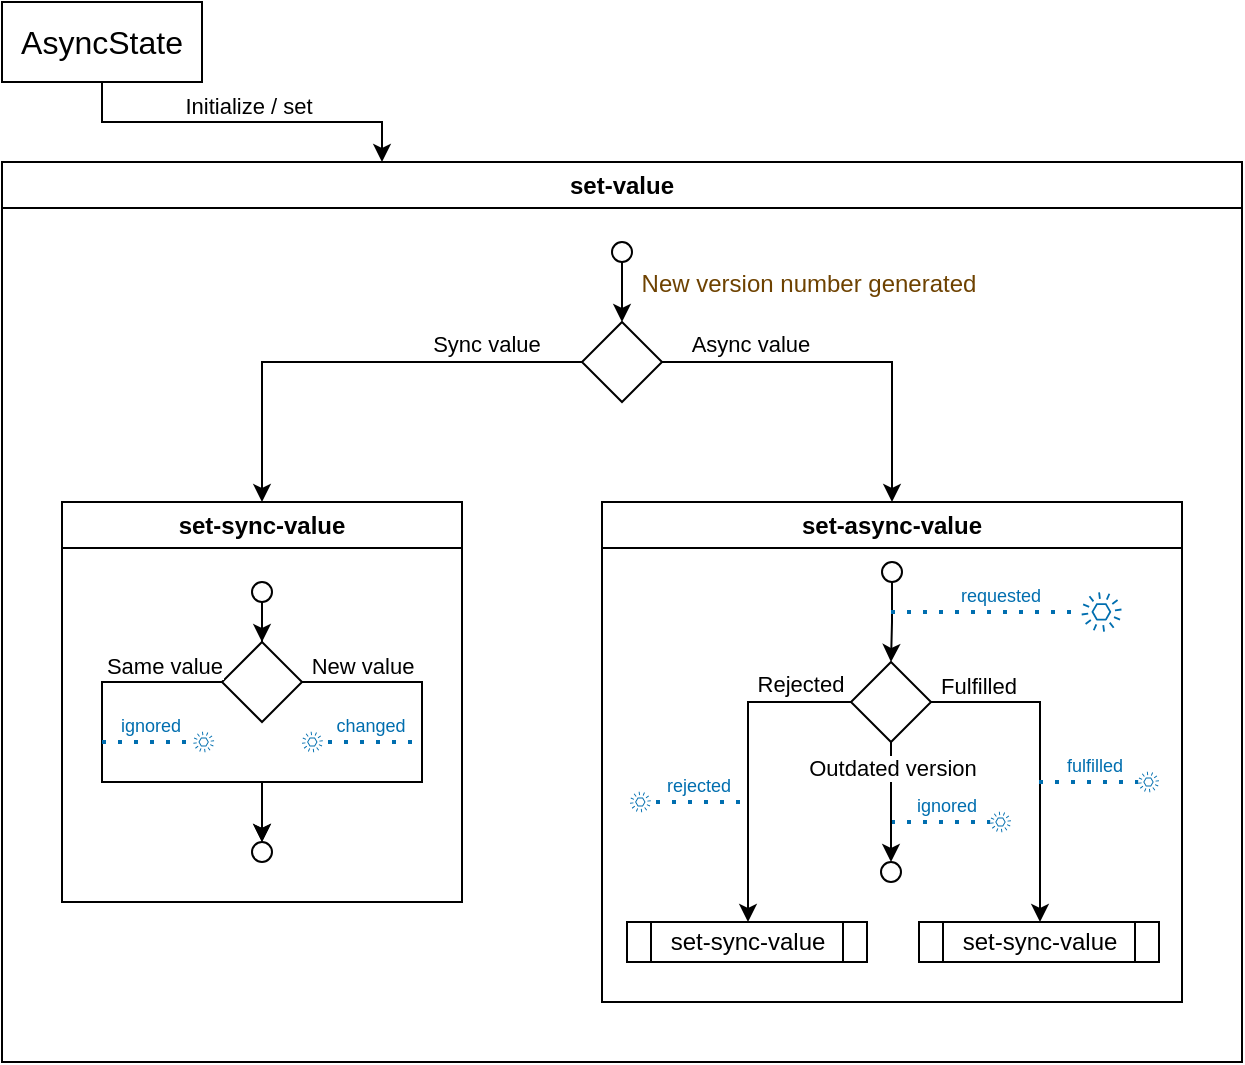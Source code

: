 <mxfile version="22.1.11" type="device">
  <diagram name="Page-1" id="P_WMuwW-bm0NDDUtsW0p">
    <mxGraphModel dx="637" dy="392" grid="1" gridSize="10" guides="1" tooltips="1" connect="1" arrows="1" fold="1" page="1" pageScale="1" pageWidth="827" pageHeight="1169" math="0" shadow="0">
      <root>
        <mxCell id="0" />
        <mxCell id="1" parent="0" />
        <mxCell id="S6YeSbWo2WpchioyTpwH-97" style="edgeStyle=orthogonalEdgeStyle;rounded=0;orthogonalLoop=1;jettySize=auto;html=1;" edge="1" parent="1" source="S6YeSbWo2WpchioyTpwH-1" target="S6YeSbWo2WpchioyTpwH-2">
          <mxGeometry relative="1" as="geometry">
            <mxPoint x="240" y="60" as="targetPoint" />
            <Array as="points">
              <mxPoint x="90" y="100" />
              <mxPoint x="230" y="100" />
            </Array>
          </mxGeometry>
        </mxCell>
        <mxCell id="S6YeSbWo2WpchioyTpwH-98" value="Initialize / set" style="edgeLabel;html=1;align=center;verticalAlign=middle;resizable=0;points=[];" vertex="1" connectable="0" parent="S6YeSbWo2WpchioyTpwH-97">
          <mxGeometry x="-0.331" y="3" relative="1" as="geometry">
            <mxPoint x="33" y="-5" as="offset" />
          </mxGeometry>
        </mxCell>
        <mxCell id="S6YeSbWo2WpchioyTpwH-1" value="AsyncState" style="rounded=0;whiteSpace=wrap;html=1;fontSize=16;" vertex="1" parent="1">
          <mxGeometry x="40" y="40" width="100" height="40" as="geometry" />
        </mxCell>
        <mxCell id="S6YeSbWo2WpchioyTpwH-2" value="set-value" style="swimlane;whiteSpace=wrap;html=1;" vertex="1" parent="1">
          <mxGeometry x="40" y="120" width="620" height="450" as="geometry" />
        </mxCell>
        <mxCell id="S6YeSbWo2WpchioyTpwH-42" style="edgeStyle=orthogonalEdgeStyle;rounded=0;orthogonalLoop=1;jettySize=auto;html=1;" edge="1" parent="S6YeSbWo2WpchioyTpwH-2" source="S6YeSbWo2WpchioyTpwH-3" target="S6YeSbWo2WpchioyTpwH-40">
          <mxGeometry relative="1" as="geometry" />
        </mxCell>
        <mxCell id="S6YeSbWo2WpchioyTpwH-3" value="" style="ellipse;whiteSpace=wrap;html=1;aspect=fixed;" vertex="1" parent="S6YeSbWo2WpchioyTpwH-2">
          <mxGeometry x="305" y="40" width="10" height="10" as="geometry" />
        </mxCell>
        <mxCell id="S6YeSbWo2WpchioyTpwH-7" value="set-sync-value" style="swimlane;whiteSpace=wrap;html=1;" vertex="1" parent="S6YeSbWo2WpchioyTpwH-2">
          <mxGeometry x="30" y="170" width="200" height="200" as="geometry">
            <mxRectangle x="40" y="370" width="120" height="30" as="alternateBounds" />
          </mxGeometry>
        </mxCell>
        <mxCell id="S6YeSbWo2WpchioyTpwH-9" style="edgeStyle=orthogonalEdgeStyle;rounded=0;orthogonalLoop=1;jettySize=auto;html=1;" edge="1" parent="S6YeSbWo2WpchioyTpwH-7" source="S6YeSbWo2WpchioyTpwH-8" target="S6YeSbWo2WpchioyTpwH-11">
          <mxGeometry relative="1" as="geometry">
            <mxPoint x="40" y="80" as="targetPoint" />
          </mxGeometry>
        </mxCell>
        <mxCell id="S6YeSbWo2WpchioyTpwH-8" value="" style="ellipse;whiteSpace=wrap;html=1;aspect=fixed;" vertex="1" parent="S6YeSbWo2WpchioyTpwH-7">
          <mxGeometry x="95" y="40" width="10" height="10" as="geometry" />
        </mxCell>
        <mxCell id="S6YeSbWo2WpchioyTpwH-10" value="" style="ellipse;whiteSpace=wrap;html=1;aspect=fixed;" vertex="1" parent="S6YeSbWo2WpchioyTpwH-7">
          <mxGeometry x="95" y="170" width="10" height="10" as="geometry" />
        </mxCell>
        <mxCell id="S6YeSbWo2WpchioyTpwH-101" style="edgeStyle=orthogonalEdgeStyle;rounded=0;orthogonalLoop=1;jettySize=auto;html=1;" edge="1" parent="S6YeSbWo2WpchioyTpwH-7" source="S6YeSbWo2WpchioyTpwH-11">
          <mxGeometry relative="1" as="geometry">
            <mxPoint x="100" y="170" as="targetPoint" />
            <Array as="points">
              <mxPoint x="180" y="90" />
              <mxPoint x="180" y="140" />
              <mxPoint x="100" y="140" />
            </Array>
          </mxGeometry>
        </mxCell>
        <mxCell id="S6YeSbWo2WpchioyTpwH-107" value="New value" style="edgeLabel;html=1;align=center;verticalAlign=middle;resizable=0;points=[];" vertex="1" connectable="0" parent="S6YeSbWo2WpchioyTpwH-101">
          <mxGeometry x="-0.811" y="1" relative="1" as="geometry">
            <mxPoint x="9" y="-7" as="offset" />
          </mxGeometry>
        </mxCell>
        <mxCell id="S6YeSbWo2WpchioyTpwH-11" value="" style="rhombus;whiteSpace=wrap;html=1;" vertex="1" parent="S6YeSbWo2WpchioyTpwH-7">
          <mxGeometry x="80" y="70" width="40" height="40" as="geometry" />
        </mxCell>
        <mxCell id="S6YeSbWo2WpchioyTpwH-105" style="edgeStyle=orthogonalEdgeStyle;rounded=0;orthogonalLoop=1;jettySize=auto;html=1;exitX=0;exitY=0.5;exitDx=0;exitDy=0;" edge="1" parent="S6YeSbWo2WpchioyTpwH-7" source="S6YeSbWo2WpchioyTpwH-11">
          <mxGeometry relative="1" as="geometry">
            <mxPoint x="80" y="91" as="sourcePoint" />
            <mxPoint x="100" y="170" as="targetPoint" />
            <Array as="points">
              <mxPoint x="20" y="90" />
              <mxPoint x="20" y="140" />
              <mxPoint x="100" y="140" />
            </Array>
          </mxGeometry>
        </mxCell>
        <mxCell id="S6YeSbWo2WpchioyTpwH-108" value="Same value" style="edgeLabel;html=1;align=center;verticalAlign=middle;resizable=0;points=[];" vertex="1" connectable="0" parent="S6YeSbWo2WpchioyTpwH-105">
          <mxGeometry x="-0.728" y="-1" relative="1" as="geometry">
            <mxPoint x="1" y="-7" as="offset" />
          </mxGeometry>
        </mxCell>
        <mxCell id="S6YeSbWo2WpchioyTpwH-114" value="" style="group;flipH=1;" vertex="1" connectable="0" parent="S6YeSbWo2WpchioyTpwH-7">
          <mxGeometry x="20" y="110" width="70" height="20" as="geometry" />
        </mxCell>
        <mxCell id="S6YeSbWo2WpchioyTpwH-115" value="" style="endArrow=none;dashed=1;html=1;dashPattern=1 3;strokeWidth=2;rounded=0;fillColor=#1ba1e2;strokeColor=#006EAF;" edge="1" parent="S6YeSbWo2WpchioyTpwH-114" target="S6YeSbWo2WpchioyTpwH-117">
          <mxGeometry width="50" height="50" relative="1" as="geometry">
            <mxPoint y="10" as="sourcePoint" />
            <mxPoint x="12.143" y="30" as="targetPoint" />
          </mxGeometry>
        </mxCell>
        <mxCell id="S6YeSbWo2WpchioyTpwH-116" value="ignored" style="edgeLabel;html=1;align=center;verticalAlign=middle;resizable=0;points=[];fontSize=9;fontColor=#006EAF;" vertex="1" connectable="0" parent="S6YeSbWo2WpchioyTpwH-115">
          <mxGeometry x="0.211" relative="1" as="geometry">
            <mxPoint x="-4" y="-8" as="offset" />
          </mxGeometry>
        </mxCell>
        <mxCell id="S6YeSbWo2WpchioyTpwH-117" value="" style="sketch=0;outlineConnect=0;fontColor=#ffffff;fillColor=#006EAF;strokeColor=#006EAF;dashed=0;verticalLabelPosition=bottom;verticalAlign=top;align=center;html=1;fontSize=12;fontStyle=0;aspect=fixed;pointerEvents=1;shape=mxgraph.aws4.event;" vertex="1" parent="S6YeSbWo2WpchioyTpwH-114">
          <mxGeometry x="45.668" y="4.8" width="10.409" height="10.409" as="geometry" />
        </mxCell>
        <mxCell id="S6YeSbWo2WpchioyTpwH-43" style="edgeStyle=orthogonalEdgeStyle;rounded=0;orthogonalLoop=1;jettySize=auto;html=1;" edge="1" parent="S6YeSbWo2WpchioyTpwH-2" source="S6YeSbWo2WpchioyTpwH-40" target="S6YeSbWo2WpchioyTpwH-7">
          <mxGeometry relative="1" as="geometry" />
        </mxCell>
        <mxCell id="S6YeSbWo2WpchioyTpwH-44" value="Sync value" style="edgeLabel;html=1;align=center;verticalAlign=middle;resizable=0;points=[];" vertex="1" connectable="0" parent="S6YeSbWo2WpchioyTpwH-43">
          <mxGeometry x="-0.412" y="1" relative="1" as="geometry">
            <mxPoint x="19" y="-10" as="offset" />
          </mxGeometry>
        </mxCell>
        <mxCell id="S6YeSbWo2WpchioyTpwH-57" style="edgeStyle=orthogonalEdgeStyle;rounded=0;orthogonalLoop=1;jettySize=auto;html=1;exitX=1;exitY=0.5;exitDx=0;exitDy=0;" edge="1" parent="S6YeSbWo2WpchioyTpwH-2" source="S6YeSbWo2WpchioyTpwH-40" target="S6YeSbWo2WpchioyTpwH-45">
          <mxGeometry relative="1" as="geometry" />
        </mxCell>
        <mxCell id="S6YeSbWo2WpchioyTpwH-58" value="Async value" style="edgeLabel;html=1;align=center;verticalAlign=middle;resizable=0;points=[];" vertex="1" connectable="0" parent="S6YeSbWo2WpchioyTpwH-57">
          <mxGeometry x="-0.169" y="2" relative="1" as="geometry">
            <mxPoint x="-33" y="-7" as="offset" />
          </mxGeometry>
        </mxCell>
        <mxCell id="S6YeSbWo2WpchioyTpwH-40" value="" style="rhombus;whiteSpace=wrap;html=1;" vertex="1" parent="S6YeSbWo2WpchioyTpwH-2">
          <mxGeometry x="290" y="80" width="40" height="40" as="geometry" />
        </mxCell>
        <mxCell id="S6YeSbWo2WpchioyTpwH-45" value="set-async-value" style="swimlane;whiteSpace=wrap;html=1;" vertex="1" parent="S6YeSbWo2WpchioyTpwH-2">
          <mxGeometry x="300" y="170" width="290" height="250" as="geometry">
            <mxRectangle x="330" y="170" width="120" height="30" as="alternateBounds" />
          </mxGeometry>
        </mxCell>
        <mxCell id="S6YeSbWo2WpchioyTpwH-46" style="edgeStyle=orthogonalEdgeStyle;rounded=0;orthogonalLoop=1;jettySize=auto;html=1;" edge="1" parent="S6YeSbWo2WpchioyTpwH-45" source="S6YeSbWo2WpchioyTpwH-47" target="S6YeSbWo2WpchioyTpwH-53">
          <mxGeometry relative="1" as="geometry">
            <mxPoint x="42.5" y="80" as="targetPoint" />
          </mxGeometry>
        </mxCell>
        <mxCell id="S6YeSbWo2WpchioyTpwH-47" value="" style="ellipse;whiteSpace=wrap;html=1;aspect=fixed;" vertex="1" parent="S6YeSbWo2WpchioyTpwH-45">
          <mxGeometry x="140" y="30" width="10" height="10" as="geometry" />
        </mxCell>
        <mxCell id="S6YeSbWo2WpchioyTpwH-68" style="edgeStyle=orthogonalEdgeStyle;rounded=0;orthogonalLoop=1;jettySize=auto;html=1;" edge="1" parent="S6YeSbWo2WpchioyTpwH-45" source="S6YeSbWo2WpchioyTpwH-53" target="S6YeSbWo2WpchioyTpwH-77">
          <mxGeometry relative="1" as="geometry">
            <mxPoint x="234.5" y="200.0" as="targetPoint" />
            <Array as="points">
              <mxPoint x="219" y="100" />
            </Array>
          </mxGeometry>
        </mxCell>
        <mxCell id="S6YeSbWo2WpchioyTpwH-69" value="Fulfilled" style="edgeLabel;html=1;align=center;verticalAlign=middle;resizable=0;points=[];" vertex="1" connectable="0" parent="S6YeSbWo2WpchioyTpwH-68">
          <mxGeometry x="-0.663" relative="1" as="geometry">
            <mxPoint x="-4" y="-8" as="offset" />
          </mxGeometry>
        </mxCell>
        <mxCell id="S6YeSbWo2WpchioyTpwH-82" style="edgeStyle=orthogonalEdgeStyle;rounded=0;orthogonalLoop=1;jettySize=auto;html=1;" edge="1" parent="S6YeSbWo2WpchioyTpwH-45" source="S6YeSbWo2WpchioyTpwH-53" target="S6YeSbWo2WpchioyTpwH-78">
          <mxGeometry relative="1" as="geometry">
            <mxPoint x="70" y="200.0" as="targetPoint" />
            <Array as="points">
              <mxPoint x="73" y="100" />
            </Array>
          </mxGeometry>
        </mxCell>
        <mxCell id="S6YeSbWo2WpchioyTpwH-83" value="Rejected" style="edgeLabel;html=1;align=center;verticalAlign=middle;resizable=0;points=[];" vertex="1" connectable="0" parent="S6YeSbWo2WpchioyTpwH-82">
          <mxGeometry x="-0.74" y="-2" relative="1" as="geometry">
            <mxPoint x="-5" y="-7" as="offset" />
          </mxGeometry>
        </mxCell>
        <mxCell id="S6YeSbWo2WpchioyTpwH-53" value="" style="rhombus;whiteSpace=wrap;html=1;" vertex="1" parent="S6YeSbWo2WpchioyTpwH-45">
          <mxGeometry x="124.5" y="80" width="40" height="40" as="geometry" />
        </mxCell>
        <mxCell id="S6YeSbWo2WpchioyTpwH-63" value="" style="group" vertex="1" connectable="0" parent="S6YeSbWo2WpchioyTpwH-45">
          <mxGeometry x="144.5" y="45" width="115.29" height="20" as="geometry" />
        </mxCell>
        <mxCell id="S6YeSbWo2WpchioyTpwH-54" value="" style="endArrow=none;dashed=1;html=1;dashPattern=1 3;strokeWidth=2;rounded=0;fillColor=#1ba1e2;strokeColor=#006EAF;" edge="1" parent="S6YeSbWo2WpchioyTpwH-63" target="S6YeSbWo2WpchioyTpwH-56">
          <mxGeometry width="50" height="50" relative="1" as="geometry">
            <mxPoint y="10" as="sourcePoint" />
            <mxPoint x="20" y="30" as="targetPoint" />
          </mxGeometry>
        </mxCell>
        <mxCell id="S6YeSbWo2WpchioyTpwH-55" value="requested" style="edgeLabel;html=1;align=center;verticalAlign=middle;resizable=0;points=[];fontSize=9;fontColor=#006EAF;" vertex="1" connectable="0" parent="S6YeSbWo2WpchioyTpwH-54">
          <mxGeometry x="0.211" relative="1" as="geometry">
            <mxPoint x="-3" y="-8" as="offset" />
          </mxGeometry>
        </mxCell>
        <mxCell id="S6YeSbWo2WpchioyTpwH-56" value="" style="sketch=0;outlineConnect=0;fontColor=#ffffff;fillColor=#006EAF;strokeColor=#006EAF;dashed=0;verticalLabelPosition=bottom;verticalAlign=top;align=center;html=1;fontSize=12;fontStyle=0;aspect=fixed;pointerEvents=1;shape=mxgraph.aws4.event;" vertex="1" parent="S6YeSbWo2WpchioyTpwH-63">
          <mxGeometry x="95.29" width="20" height="20" as="geometry" />
        </mxCell>
        <mxCell id="S6YeSbWo2WpchioyTpwH-64" value="" style="group" vertex="1" connectable="0" parent="S6YeSbWo2WpchioyTpwH-45">
          <mxGeometry x="144.5" y="150" width="60" height="20" as="geometry" />
        </mxCell>
        <mxCell id="S6YeSbWo2WpchioyTpwH-65" value="" style="endArrow=none;dashed=1;html=1;dashPattern=1 3;strokeWidth=2;rounded=0;fillColor=#1ba1e2;strokeColor=#006EAF;" edge="1" parent="S6YeSbWo2WpchioyTpwH-64" target="S6YeSbWo2WpchioyTpwH-67">
          <mxGeometry width="50" height="50" relative="1" as="geometry">
            <mxPoint y="10" as="sourcePoint" />
            <mxPoint x="10.409" y="30" as="targetPoint" />
          </mxGeometry>
        </mxCell>
        <mxCell id="S6YeSbWo2WpchioyTpwH-66" value="ignored" style="edgeLabel;html=1;align=center;verticalAlign=middle;resizable=0;points=[];fontSize=9;fontColor=#006EAF;" vertex="1" connectable="0" parent="S6YeSbWo2WpchioyTpwH-65">
          <mxGeometry x="0.211" relative="1" as="geometry">
            <mxPoint x="-3" y="-8" as="offset" />
          </mxGeometry>
        </mxCell>
        <mxCell id="S6YeSbWo2WpchioyTpwH-67" value="" style="sketch=0;outlineConnect=0;fontColor=#ffffff;fillColor=#006EAF;strokeColor=#006EAF;dashed=0;verticalLabelPosition=bottom;verticalAlign=top;align=center;html=1;fontSize=12;fontStyle=0;aspect=fixed;pointerEvents=1;shape=mxgraph.aws4.event;" vertex="1" parent="S6YeSbWo2WpchioyTpwH-64">
          <mxGeometry x="49.591" y="4.8" width="10.409" height="10.409" as="geometry" />
        </mxCell>
        <mxCell id="S6YeSbWo2WpchioyTpwH-51" style="edgeStyle=orthogonalEdgeStyle;rounded=0;orthogonalLoop=1;jettySize=auto;html=1;entryX=0.5;entryY=0;entryDx=0;entryDy=0;" edge="1" parent="S6YeSbWo2WpchioyTpwH-45" source="S6YeSbWo2WpchioyTpwH-53" target="S6YeSbWo2WpchioyTpwH-48">
          <mxGeometry relative="1" as="geometry" />
        </mxCell>
        <mxCell id="S6YeSbWo2WpchioyTpwH-52" value="Outdated version" style="edgeLabel;html=1;align=center;verticalAlign=middle;resizable=0;points=[];rotation=0;" vertex="1" connectable="0" parent="S6YeSbWo2WpchioyTpwH-51">
          <mxGeometry x="-0.602" y="-1" relative="1" as="geometry">
            <mxPoint x="1" y="1" as="offset" />
          </mxGeometry>
        </mxCell>
        <mxCell id="S6YeSbWo2WpchioyTpwH-48" value="" style="ellipse;whiteSpace=wrap;html=1;aspect=fixed;" vertex="1" parent="S6YeSbWo2WpchioyTpwH-45">
          <mxGeometry x="139.5" y="180" width="10" height="10" as="geometry" />
        </mxCell>
        <mxCell id="S6YeSbWo2WpchioyTpwH-72" value="" style="group" vertex="1" connectable="0" parent="S6YeSbWo2WpchioyTpwH-45">
          <mxGeometry x="218.5" y="130" width="60" height="20" as="geometry" />
        </mxCell>
        <mxCell id="S6YeSbWo2WpchioyTpwH-73" value="" style="endArrow=none;dashed=1;html=1;dashPattern=1 3;strokeWidth=2;rounded=0;fillColor=#1ba1e2;strokeColor=#006EAF;" edge="1" parent="S6YeSbWo2WpchioyTpwH-72" target="S6YeSbWo2WpchioyTpwH-75">
          <mxGeometry width="50" height="50" relative="1" as="geometry">
            <mxPoint y="10" as="sourcePoint" />
            <mxPoint x="10.409" y="30" as="targetPoint" />
          </mxGeometry>
        </mxCell>
        <mxCell id="S6YeSbWo2WpchioyTpwH-74" value="fulfilled" style="edgeLabel;html=1;align=center;verticalAlign=middle;resizable=0;points=[];fontSize=9;fontColor=#006EAF;" vertex="1" connectable="0" parent="S6YeSbWo2WpchioyTpwH-73">
          <mxGeometry x="0.211" relative="1" as="geometry">
            <mxPoint x="-3" y="-8" as="offset" />
          </mxGeometry>
        </mxCell>
        <mxCell id="S6YeSbWo2WpchioyTpwH-75" value="" style="sketch=0;outlineConnect=0;fontColor=#ffffff;fillColor=#006EAF;strokeColor=#006EAF;dashed=0;verticalLabelPosition=bottom;verticalAlign=top;align=center;html=1;fontSize=12;fontStyle=0;aspect=fixed;pointerEvents=1;shape=mxgraph.aws4.event;" vertex="1" parent="S6YeSbWo2WpchioyTpwH-72">
          <mxGeometry x="49.591" y="4.8" width="10.409" height="10.409" as="geometry" />
        </mxCell>
        <mxCell id="S6YeSbWo2WpchioyTpwH-77" value="set-sync-value" style="shape=process;whiteSpace=wrap;html=1;backgroundOutline=1;" vertex="1" parent="S6YeSbWo2WpchioyTpwH-45">
          <mxGeometry x="158.5" y="210" width="120" height="20" as="geometry" />
        </mxCell>
        <mxCell id="S6YeSbWo2WpchioyTpwH-78" value="set-sync-value" style="shape=process;whiteSpace=wrap;html=1;backgroundOutline=1;" vertex="1" parent="S6YeSbWo2WpchioyTpwH-45">
          <mxGeometry x="12.5" y="210" width="120" height="20" as="geometry" />
        </mxCell>
        <mxCell id="S6YeSbWo2WpchioyTpwH-84" value="" style="group;flipH=1;" vertex="1" connectable="0" parent="S6YeSbWo2WpchioyTpwH-45">
          <mxGeometry x="14" y="140" width="60" height="20" as="geometry" />
        </mxCell>
        <mxCell id="S6YeSbWo2WpchioyTpwH-85" value="" style="endArrow=none;dashed=1;html=1;dashPattern=1 3;strokeWidth=2;rounded=0;fillColor=#1ba1e2;strokeColor=#006EAF;" edge="1" parent="S6YeSbWo2WpchioyTpwH-84" target="S6YeSbWo2WpchioyTpwH-87">
          <mxGeometry width="50" height="50" relative="1" as="geometry">
            <mxPoint x="55" y="10" as="sourcePoint" />
            <mxPoint x="10.409" y="30" as="targetPoint" />
          </mxGeometry>
        </mxCell>
        <mxCell id="S6YeSbWo2WpchioyTpwH-86" value="rejected" style="edgeLabel;html=1;align=center;verticalAlign=middle;resizable=0;points=[];fontSize=9;fontColor=#006EAF;" vertex="1" connectable="0" parent="S6YeSbWo2WpchioyTpwH-85">
          <mxGeometry x="0.211" relative="1" as="geometry">
            <mxPoint x="6" y="-8" as="offset" />
          </mxGeometry>
        </mxCell>
        <mxCell id="S6YeSbWo2WpchioyTpwH-87" value="" style="sketch=0;outlineConnect=0;fontColor=#ffffff;fillColor=#006EAF;strokeColor=#006EAF;dashed=0;verticalLabelPosition=bottom;verticalAlign=top;align=center;html=1;fontSize=12;fontStyle=0;aspect=fixed;pointerEvents=1;shape=mxgraph.aws4.event;" vertex="1" parent="S6YeSbWo2WpchioyTpwH-84">
          <mxGeometry x="0.001" y="4.8" width="10.409" height="10.409" as="geometry" />
        </mxCell>
        <mxCell id="S6YeSbWo2WpchioyTpwH-62" value="New version number generated" style="text;html=1;strokeColor=none;fillColor=none;align=center;verticalAlign=middle;whiteSpace=wrap;rounded=0;fontColor=#6E4201;" vertex="1" parent="S6YeSbWo2WpchioyTpwH-2">
          <mxGeometry x="311" y="46" width="185" height="30" as="geometry" />
        </mxCell>
        <mxCell id="S6YeSbWo2WpchioyTpwH-109" value="" style="group;flipH=1;" vertex="1" connectable="0" parent="1">
          <mxGeometry x="190" y="400" width="60" height="20" as="geometry" />
        </mxCell>
        <mxCell id="S6YeSbWo2WpchioyTpwH-110" value="" style="endArrow=none;dashed=1;html=1;dashPattern=1 3;strokeWidth=2;rounded=0;fillColor=#1ba1e2;strokeColor=#006EAF;" edge="1" parent="S6YeSbWo2WpchioyTpwH-109" target="S6YeSbWo2WpchioyTpwH-112">
          <mxGeometry width="50" height="50" relative="1" as="geometry">
            <mxPoint x="55" y="10" as="sourcePoint" />
            <mxPoint x="10.409" y="30" as="targetPoint" />
          </mxGeometry>
        </mxCell>
        <mxCell id="S6YeSbWo2WpchioyTpwH-111" value="changed" style="edgeLabel;html=1;align=center;verticalAlign=middle;resizable=0;points=[];fontSize=9;fontColor=#006EAF;" vertex="1" connectable="0" parent="S6YeSbWo2WpchioyTpwH-110">
          <mxGeometry x="0.211" relative="1" as="geometry">
            <mxPoint x="6" y="-8" as="offset" />
          </mxGeometry>
        </mxCell>
        <mxCell id="S6YeSbWo2WpchioyTpwH-112" value="" style="sketch=0;outlineConnect=0;fontColor=#ffffff;fillColor=#006EAF;strokeColor=#006EAF;dashed=0;verticalLabelPosition=bottom;verticalAlign=top;align=center;html=1;fontSize=12;fontStyle=0;aspect=fixed;pointerEvents=1;shape=mxgraph.aws4.event;" vertex="1" parent="S6YeSbWo2WpchioyTpwH-109">
          <mxGeometry x="0.001" y="4.8" width="10.409" height="10.409" as="geometry" />
        </mxCell>
      </root>
    </mxGraphModel>
  </diagram>
</mxfile>
